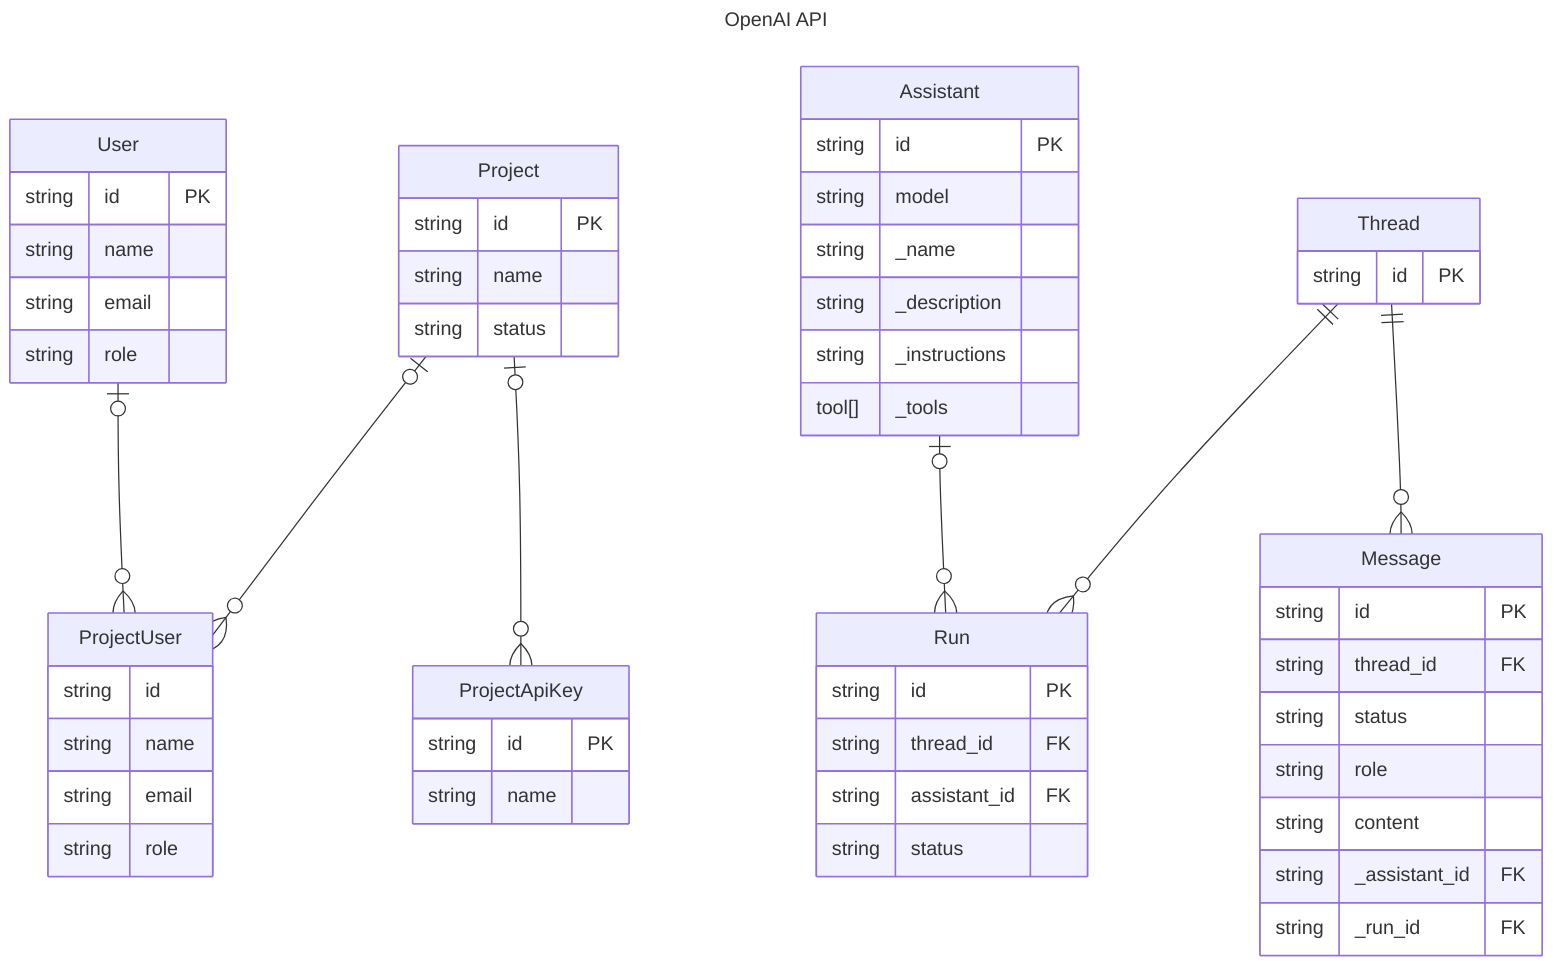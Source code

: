 ---
title: OpenAI API
---
erDiagram
    User {
        string id PK
        string name
        string email
        string role
    }

    Project {
        string id PK
        string name
        string status
    }

    ProjectUser {
        string id
        string name
        string email
        string role
    }

    ProjectApiKey {
        string id PK
        string name
    }

    Assistant {
        string id PK
        string model
        string _name
        string _description
        string _instructions
        tool[] _tools
    }

    Thread {
        string id PK
    }

    Message {
        string id PK
        string thread_id FK
        string status
        string role
        string content
        string _assistant_id FK
        string _run_id FK
    }

    Run {
        string id PK
        string thread_id FK
        string assistant_id FK
        string status
    }

    User |o--o{ ProjectUser : ""
    Project |o--o{ ProjectUser : ""
    Project |o--o{ ProjectApiKey : ""

    Assistant |o--o{ Run : ""

    Thread ||--o{ Message : ""
    Thread ||--o{ Run: ""
